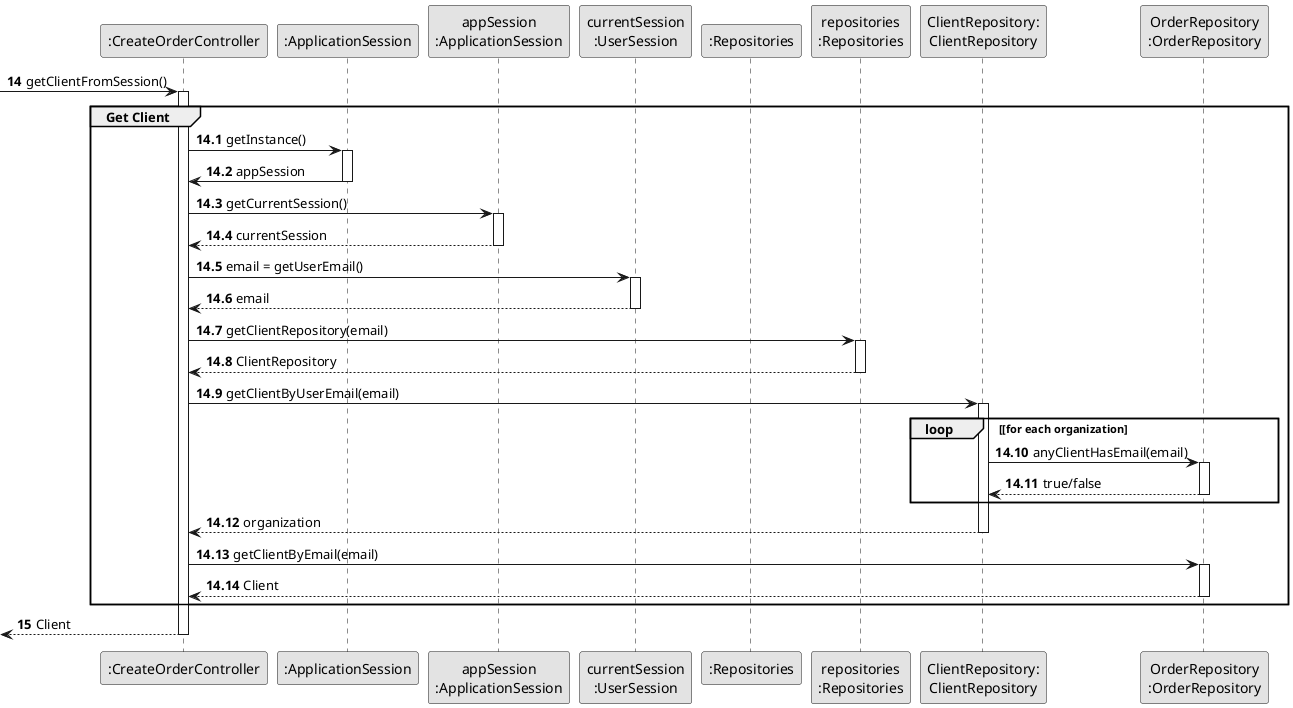 @startuml
skinparam monochrome true
skinparam packageStyle rectangle
skinparam shadowing false



'hide footbox
participant ":CreateOrderController" as CTRL
participant ":ApplicationSession" as _APP
participant "appSession\n:ApplicationSession" as APP
participant "currentSession\n:UserSession" as SESSAO
participant ":Repositories" as RepositorySingleton
participant "repositories\n:Repositories" as PLAT
participant "ClientRepository:\nClientRepository" as ClientRepository
participant "OrderRepository\n:OrderRepository" as ORG

autonumber 14
-> CTRL : getClientFromSession()
autonumber 14.1
activate CTRL

    group Get Client
        CTRL -> _APP: getInstance()
        activate _APP
            _APP -> CTRL: appSession
        deactivate _APP

        CTRL -> APP: getCurrentSession()
        activate APP

            APP --> CTRL: currentSession
        deactivate APP

        CTRL -> SESSAO: email = getUserEmail()
        activate SESSAO

            SESSAO --> CTRL: email
        deactivate SESSAO

        CTRL -> PLAT: getClientRepository(email)
        activate PLAT

            PLAT --> CTRL: ClientRepository
        deactivate PLAT

        CTRL -> ClientRepository: getClientByUserEmail(email)
        activate ClientRepository

            loop [for each organization
                ClientRepository -> ORG : anyClientHasEmail(email)
                activate ORG

                     ORG --> ClientRepository : true/false
                deactivate ORG
            end

            ClientRepository --> CTRL : organization

        deactivate ClientRepository

        CTRL -> ORG: getClientByEmail(email)
        activate ORG

            ORG --> CTRL : Client
        deactivate ORG
    end
    autonumber 15
    <-- CTRL : Client
deactivate CTRL

@enduml